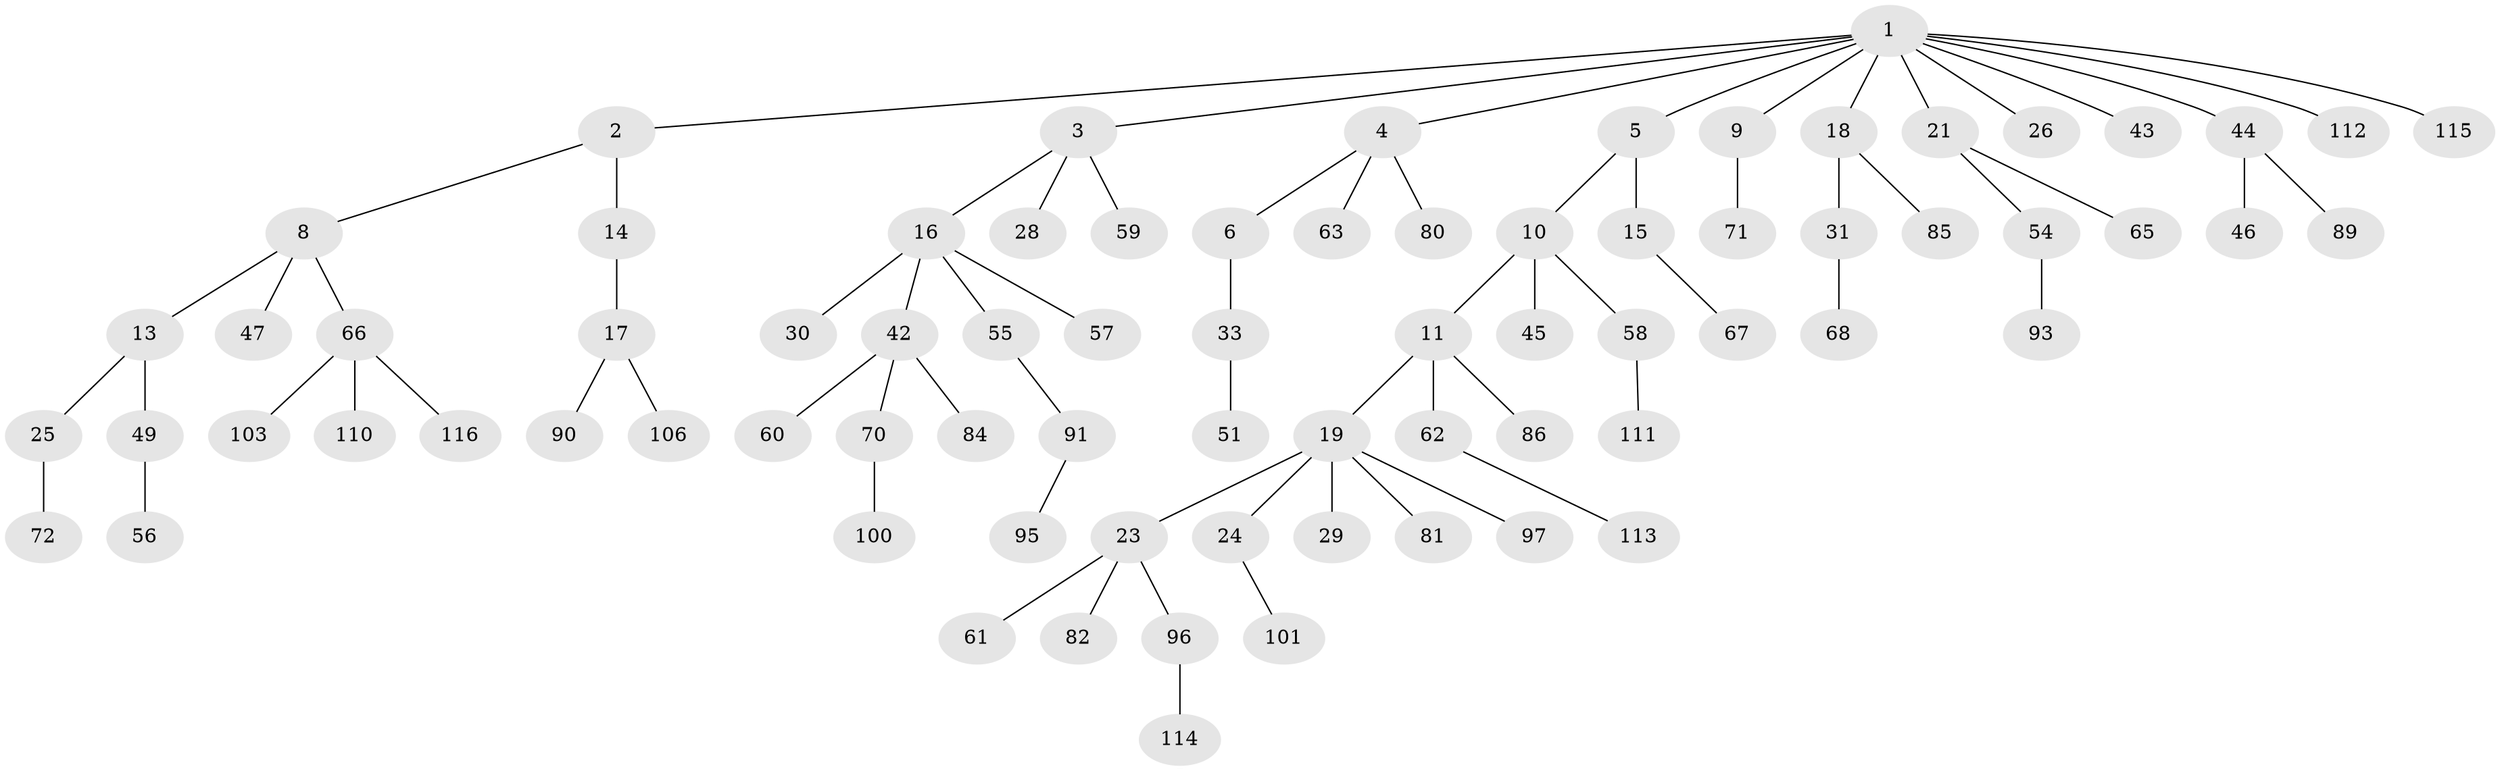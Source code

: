 // Generated by graph-tools (version 1.1) at 2025/24/03/03/25 07:24:07]
// undirected, 76 vertices, 75 edges
graph export_dot {
graph [start="1"]
  node [color=gray90,style=filled];
  1 [super="+41"];
  2;
  3 [super="+7"];
  4 [super="+52"];
  5 [super="+48"];
  6 [super="+88"];
  8 [super="+64"];
  9 [super="+92"];
  10 [super="+22"];
  11 [super="+12"];
  13 [super="+36"];
  14 [super="+79"];
  15 [super="+87"];
  16 [super="+105"];
  17 [super="+35"];
  18 [super="+32"];
  19 [super="+20"];
  21 [super="+37"];
  23 [super="+73"];
  24 [super="+38"];
  25 [super="+27"];
  26;
  28 [super="+69"];
  29 [super="+107"];
  30 [super="+34"];
  31 [super="+39"];
  33 [super="+40"];
  42 [super="+78"];
  43;
  44 [super="+50"];
  45 [super="+94"];
  46 [super="+98"];
  47 [super="+53"];
  49 [super="+74"];
  51;
  54;
  55 [super="+108"];
  56;
  57;
  58;
  59 [super="+77"];
  60 [super="+75"];
  61;
  62 [super="+102"];
  63;
  65;
  66 [super="+76"];
  67;
  68;
  70 [super="+83"];
  71;
  72 [super="+99"];
  80 [super="+104"];
  81;
  82;
  84;
  85;
  86;
  89;
  90;
  91;
  93;
  95;
  96 [super="+109"];
  97;
  100;
  101;
  103;
  106;
  110;
  111;
  112;
  113;
  114;
  115;
  116;
  1 -- 2;
  1 -- 3;
  1 -- 4;
  1 -- 5;
  1 -- 9;
  1 -- 18;
  1 -- 21;
  1 -- 26;
  1 -- 43;
  1 -- 112;
  1 -- 115;
  1 -- 44;
  2 -- 8;
  2 -- 14;
  3 -- 16;
  3 -- 59;
  3 -- 28;
  4 -- 6;
  4 -- 63;
  4 -- 80;
  5 -- 10;
  5 -- 15;
  6 -- 33;
  8 -- 13;
  8 -- 47;
  8 -- 66;
  9 -- 71;
  10 -- 11;
  10 -- 45;
  10 -- 58;
  11 -- 86;
  11 -- 19;
  11 -- 62;
  13 -- 25;
  13 -- 49;
  14 -- 17;
  15 -- 67;
  16 -- 30;
  16 -- 42;
  16 -- 55;
  16 -- 57;
  17 -- 106;
  17 -- 90;
  18 -- 31;
  18 -- 85;
  19 -- 23;
  19 -- 24;
  19 -- 29;
  19 -- 81;
  19 -- 97;
  21 -- 54;
  21 -- 65;
  23 -- 61;
  23 -- 82;
  23 -- 96;
  24 -- 101;
  25 -- 72;
  31 -- 68;
  33 -- 51;
  42 -- 60;
  42 -- 70;
  42 -- 84;
  44 -- 46;
  44 -- 89;
  49 -- 56;
  54 -- 93;
  55 -- 91;
  58 -- 111;
  62 -- 113;
  66 -- 103;
  66 -- 116;
  66 -- 110;
  70 -- 100;
  91 -- 95;
  96 -- 114;
}
